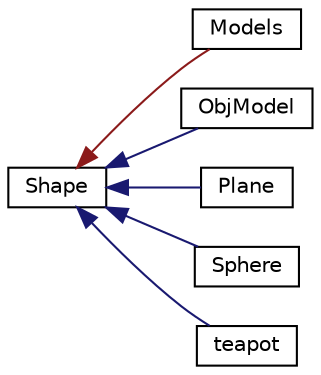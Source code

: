 digraph "Graphical Class Hierarchy"
{
  edge [fontname="Helvetica",fontsize="10",labelfontname="Helvetica",labelfontsize="10"];
  node [fontname="Helvetica",fontsize="10",shape=record];
  rankdir="LR";
  Node0 [label="Shape",height=0.2,width=0.4,color="black", fillcolor="white", style="filled",URL="$class_shape.html",tooltip="The Shape class is the base class for the shapes we will be using in the scene. Shapes that will be u..."];
  Node0 -> Node1 [dir="back",color="firebrick4",fontsize="10",style="solid",fontname="Helvetica"];
  Node1 [label="Models",height=0.2,width=0.4,color="black", fillcolor="white", style="filled",URL="$class_models.html",tooltip="The Models class is simply a class for easy construction of a few 3-D mathematical objects..."];
  Node0 -> Node2 [dir="back",color="midnightblue",fontsize="10",style="solid",fontname="Helvetica"];
  Node2 [label="ObjModel",height=0.2,width=0.4,color="black", fillcolor="white", style="filled",URL="$class_obj_model.html",tooltip="Model loader class for simple Wavefront obj files. "];
  Node0 -> Node3 [dir="back",color="midnightblue",fontsize="10",style="solid",fontname="Helvetica"];
  Node3 [label="Plane",height=0.2,width=0.4,color="black", fillcolor="white", style="filled",URL="$class_plane.html",tooltip="The Plane class creates a plane [-1, 1] X [-1, 1] with four vertices, each with normals, colors and texture coordinates. "];
  Node0 -> Node4 [dir="back",color="midnightblue",fontsize="10",style="solid",fontname="Helvetica"];
  Node4 [label="Sphere",height=0.2,width=0.4,color="black", fillcolor="white", style="filled",URL="$class_sphere.html",tooltip="The Sphere class creates a sphere of radius 1, centered at the origin, with normals, colors, and texture coordinates. "];
  Node0 -> Node5 [dir="back",color="midnightblue",fontsize="10",style="solid",fontname="Helvetica"];
  Node5 [label="teapot",height=0.2,width=0.4,color="black", fillcolor="white", style="filled",URL="$classteapot.html",tooltip="The teapot class creates a Utah Teapot model and has methods for loading the model to the graphics ca..."];
}
